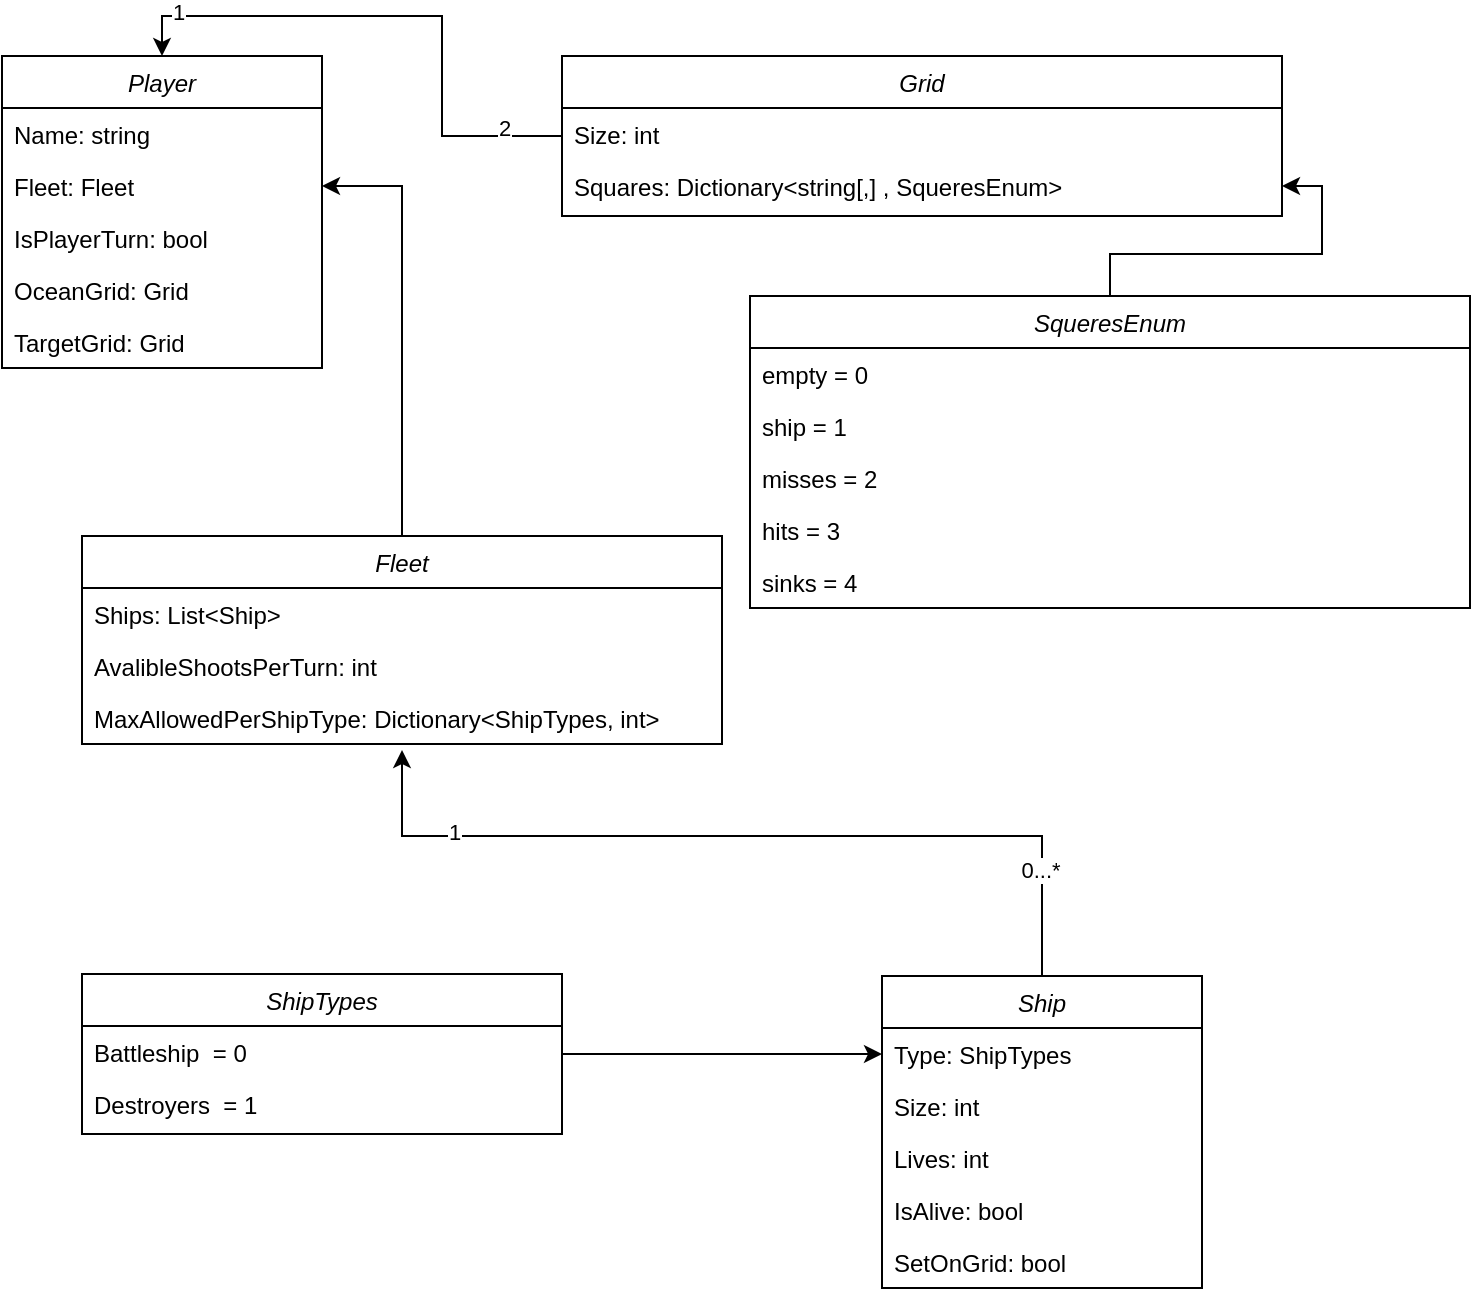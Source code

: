 <mxfile version="21.5.0" type="device">
  <diagram id="C5RBs43oDa-KdzZeNtuy" name="Page-1">
    <mxGraphModel dx="2074" dy="1162" grid="1" gridSize="10" guides="1" tooltips="1" connect="1" arrows="1" fold="1" page="1" pageScale="1" pageWidth="827" pageHeight="1169" math="0" shadow="0">
      <root>
        <mxCell id="WIyWlLk6GJQsqaUBKTNV-0" />
        <mxCell id="WIyWlLk6GJQsqaUBKTNV-1" parent="WIyWlLk6GJQsqaUBKTNV-0" />
        <mxCell id="zkfFHV4jXpPFQw0GAbJ--0" value="Player" style="swimlane;fontStyle=2;align=center;verticalAlign=top;childLayout=stackLayout;horizontal=1;startSize=26;horizontalStack=0;resizeParent=1;resizeLast=0;collapsible=1;marginBottom=0;rounded=0;shadow=0;strokeWidth=1;" parent="WIyWlLk6GJQsqaUBKTNV-1" vertex="1">
          <mxGeometry x="40" y="80" width="160" height="156" as="geometry">
            <mxRectangle x="230" y="140" width="160" height="26" as="alternateBounds" />
          </mxGeometry>
        </mxCell>
        <mxCell id="zkfFHV4jXpPFQw0GAbJ--1" value="Name: string" style="text;align=left;verticalAlign=top;spacingLeft=4;spacingRight=4;overflow=hidden;rotatable=0;points=[[0,0.5],[1,0.5]];portConstraint=eastwest;" parent="zkfFHV4jXpPFQw0GAbJ--0" vertex="1">
          <mxGeometry y="26" width="160" height="26" as="geometry" />
        </mxCell>
        <mxCell id="zkfFHV4jXpPFQw0GAbJ--2" value="Fleet: Fleet" style="text;align=left;verticalAlign=top;spacingLeft=4;spacingRight=4;overflow=hidden;rotatable=0;points=[[0,0.5],[1,0.5]];portConstraint=eastwest;rounded=0;shadow=0;html=0;" parent="zkfFHV4jXpPFQw0GAbJ--0" vertex="1">
          <mxGeometry y="52" width="160" height="26" as="geometry" />
        </mxCell>
        <mxCell id="zkfFHV4jXpPFQw0GAbJ--3" value="IsPlayerTurn: bool" style="text;align=left;verticalAlign=top;spacingLeft=4;spacingRight=4;overflow=hidden;rotatable=0;points=[[0,0.5],[1,0.5]];portConstraint=eastwest;rounded=0;shadow=0;html=0;" parent="zkfFHV4jXpPFQw0GAbJ--0" vertex="1">
          <mxGeometry y="78" width="160" height="26" as="geometry" />
        </mxCell>
        <mxCell id="dhn_8ACEzhib1miOB9We-24" value="OceanGrid: Grid&#xa;" style="text;align=left;verticalAlign=top;spacingLeft=4;spacingRight=4;overflow=hidden;rotatable=0;points=[[0,0.5],[1,0.5]];portConstraint=eastwest;rounded=0;shadow=0;html=0;" parent="zkfFHV4jXpPFQw0GAbJ--0" vertex="1">
          <mxGeometry y="104" width="160" height="26" as="geometry" />
        </mxCell>
        <mxCell id="dhn_8ACEzhib1miOB9We-25" value="TargetGrid: Grid&#xa;" style="text;align=left;verticalAlign=top;spacingLeft=4;spacingRight=4;overflow=hidden;rotatable=0;points=[[0,0.5],[1,0.5]];portConstraint=eastwest;rounded=0;shadow=0;html=0;" parent="zkfFHV4jXpPFQw0GAbJ--0" vertex="1">
          <mxGeometry y="130" width="160" height="26" as="geometry" />
        </mxCell>
        <mxCell id="dhn_8ACEzhib1miOB9We-21" style="edgeStyle=orthogonalEdgeStyle;rounded=0;orthogonalLoop=1;jettySize=auto;html=1;entryX=0.497;entryY=1.115;entryDx=0;entryDy=0;entryPerimeter=0;" parent="WIyWlLk6GJQsqaUBKTNV-1" source="dhn_8ACEzhib1miOB9We-0" target="dhn_8ACEzhib1miOB9We-55" edge="1">
          <mxGeometry relative="1" as="geometry">
            <Array as="points">
              <mxPoint x="560" y="470" />
              <mxPoint x="240" y="470" />
            </Array>
          </mxGeometry>
        </mxCell>
        <mxCell id="dhn_8ACEzhib1miOB9We-22" value="1" style="edgeLabel;html=1;align=center;verticalAlign=middle;resizable=0;points=[];" parent="dhn_8ACEzhib1miOB9We-21" vertex="1" connectable="0">
          <mxGeometry x="0.677" y="-2" relative="1" as="geometry">
            <mxPoint as="offset" />
          </mxGeometry>
        </mxCell>
        <mxCell id="dhn_8ACEzhib1miOB9We-23" value="0...*" style="edgeLabel;html=1;align=center;verticalAlign=middle;resizable=0;points=[];" parent="dhn_8ACEzhib1miOB9We-21" vertex="1" connectable="0">
          <mxGeometry x="-0.754" y="1" relative="1" as="geometry">
            <mxPoint as="offset" />
          </mxGeometry>
        </mxCell>
        <mxCell id="dhn_8ACEzhib1miOB9We-0" value="Ship" style="swimlane;fontStyle=2;align=center;verticalAlign=top;childLayout=stackLayout;horizontal=1;startSize=26;horizontalStack=0;resizeParent=1;resizeLast=0;collapsible=1;marginBottom=0;rounded=0;shadow=0;strokeWidth=1;" parent="WIyWlLk6GJQsqaUBKTNV-1" vertex="1">
          <mxGeometry x="480" y="540" width="160" height="156" as="geometry">
            <mxRectangle x="230" y="140" width="160" height="26" as="alternateBounds" />
          </mxGeometry>
        </mxCell>
        <mxCell id="dhn_8ACEzhib1miOB9We-1" value="Type: ShipTypes" style="text;align=left;verticalAlign=top;spacingLeft=4;spacingRight=4;overflow=hidden;rotatable=0;points=[[0,0.5],[1,0.5]];portConstraint=eastwest;" parent="dhn_8ACEzhib1miOB9We-0" vertex="1">
          <mxGeometry y="26" width="160" height="26" as="geometry" />
        </mxCell>
        <mxCell id="dhn_8ACEzhib1miOB9We-2" value="Size: int" style="text;align=left;verticalAlign=top;spacingLeft=4;spacingRight=4;overflow=hidden;rotatable=0;points=[[0,0.5],[1,0.5]];portConstraint=eastwest;rounded=0;shadow=0;html=0;" parent="dhn_8ACEzhib1miOB9We-0" vertex="1">
          <mxGeometry y="52" width="160" height="26" as="geometry" />
        </mxCell>
        <mxCell id="dhn_8ACEzhib1miOB9We-3" value="Lives: int" style="text;align=left;verticalAlign=top;spacingLeft=4;spacingRight=4;overflow=hidden;rotatable=0;points=[[0,0.5],[1,0.5]];portConstraint=eastwest;rounded=0;shadow=0;html=0;" parent="dhn_8ACEzhib1miOB9We-0" vertex="1">
          <mxGeometry y="78" width="160" height="26" as="geometry" />
        </mxCell>
        <mxCell id="dhn_8ACEzhib1miOB9We-53" value="IsAlive: bool" style="text;align=left;verticalAlign=top;spacingLeft=4;spacingRight=4;overflow=hidden;rotatable=0;points=[[0,0.5],[1,0.5]];portConstraint=eastwest;rounded=0;shadow=0;html=0;" parent="dhn_8ACEzhib1miOB9We-0" vertex="1">
          <mxGeometry y="104" width="160" height="26" as="geometry" />
        </mxCell>
        <mxCell id="dhn_8ACEzhib1miOB9We-54" value="SetOnGrid: bool" style="text;align=left;verticalAlign=top;spacingLeft=4;spacingRight=4;overflow=hidden;rotatable=0;points=[[0,0.5],[1,0.5]];portConstraint=eastwest;rounded=0;shadow=0;html=0;" parent="dhn_8ACEzhib1miOB9We-0" vertex="1">
          <mxGeometry y="130" width="160" height="26" as="geometry" />
        </mxCell>
        <mxCell id="dhn_8ACEzhib1miOB9We-26" style="edgeStyle=orthogonalEdgeStyle;rounded=0;orthogonalLoop=1;jettySize=auto;html=1;entryX=0.5;entryY=0;entryDx=0;entryDy=0;" parent="WIyWlLk6GJQsqaUBKTNV-1" source="dhn_8ACEzhib1miOB9We-4" target="zkfFHV4jXpPFQw0GAbJ--0" edge="1">
          <mxGeometry relative="1" as="geometry" />
        </mxCell>
        <mxCell id="dhn_8ACEzhib1miOB9We-27" value="1" style="edgeLabel;html=1;align=center;verticalAlign=middle;resizable=0;points=[];" parent="dhn_8ACEzhib1miOB9We-26" vertex="1" connectable="0">
          <mxGeometry x="0.8" y="-2" relative="1" as="geometry">
            <mxPoint as="offset" />
          </mxGeometry>
        </mxCell>
        <mxCell id="dhn_8ACEzhib1miOB9We-29" value="2" style="edgeLabel;html=1;align=center;verticalAlign=middle;resizable=0;points=[];" parent="dhn_8ACEzhib1miOB9We-26" vertex="1" connectable="0">
          <mxGeometry x="-0.794" y="-4" relative="1" as="geometry">
            <mxPoint as="offset" />
          </mxGeometry>
        </mxCell>
        <mxCell id="dhn_8ACEzhib1miOB9We-4" value="Grid" style="swimlane;fontStyle=2;align=center;verticalAlign=top;childLayout=stackLayout;horizontal=1;startSize=26;horizontalStack=0;resizeParent=1;resizeLast=0;collapsible=1;marginBottom=0;rounded=0;shadow=0;strokeWidth=1;" parent="WIyWlLk6GJQsqaUBKTNV-1" vertex="1">
          <mxGeometry x="320" y="80" width="360" height="80" as="geometry">
            <mxRectangle x="230" y="140" width="160" height="26" as="alternateBounds" />
          </mxGeometry>
        </mxCell>
        <mxCell id="dhn_8ACEzhib1miOB9We-5" value="Size: int" style="text;align=left;verticalAlign=top;spacingLeft=4;spacingRight=4;overflow=hidden;rotatable=0;points=[[0,0.5],[1,0.5]];portConstraint=eastwest;" parent="dhn_8ACEzhib1miOB9We-4" vertex="1">
          <mxGeometry y="26" width="360" height="26" as="geometry" />
        </mxCell>
        <mxCell id="dhn_8ACEzhib1miOB9We-6" value="Squares: Dictionary&lt;string[,] , SqueresEnum&gt;" style="text;align=left;verticalAlign=top;spacingLeft=4;spacingRight=4;overflow=hidden;rotatable=0;points=[[0,0.5],[1,0.5]];portConstraint=eastwest;rounded=0;shadow=0;html=0;" parent="dhn_8ACEzhib1miOB9We-4" vertex="1">
          <mxGeometry y="52" width="360" height="26" as="geometry" />
        </mxCell>
        <mxCell id="dhn_8ACEzhib1miOB9We-20" style="edgeStyle=orthogonalEdgeStyle;rounded=0;orthogonalLoop=1;jettySize=auto;html=1;" parent="WIyWlLk6GJQsqaUBKTNV-1" source="dhn_8ACEzhib1miOB9We-8" target="zkfFHV4jXpPFQw0GAbJ--2" edge="1">
          <mxGeometry relative="1" as="geometry" />
        </mxCell>
        <mxCell id="dhn_8ACEzhib1miOB9We-8" value="Fleet" style="swimlane;fontStyle=2;align=center;verticalAlign=top;childLayout=stackLayout;horizontal=1;startSize=26;horizontalStack=0;resizeParent=1;resizeLast=0;collapsible=1;marginBottom=0;rounded=0;shadow=0;strokeWidth=1;" parent="WIyWlLk6GJQsqaUBKTNV-1" vertex="1">
          <mxGeometry x="80" y="320" width="320" height="104" as="geometry">
            <mxRectangle x="230" y="140" width="160" height="26" as="alternateBounds" />
          </mxGeometry>
        </mxCell>
        <mxCell id="dhn_8ACEzhib1miOB9We-9" value="Ships: List&lt;Ship&gt;" style="text;align=left;verticalAlign=top;spacingLeft=4;spacingRight=4;overflow=hidden;rotatable=0;points=[[0,0.5],[1,0.5]];portConstraint=eastwest;" parent="dhn_8ACEzhib1miOB9We-8" vertex="1">
          <mxGeometry y="26" width="320" height="26" as="geometry" />
        </mxCell>
        <mxCell id="dhn_8ACEzhib1miOB9We-11" value="AvalibleShootsPerTurn: int" style="text;align=left;verticalAlign=top;spacingLeft=4;spacingRight=4;overflow=hidden;rotatable=0;points=[[0,0.5],[1,0.5]];portConstraint=eastwest;rounded=0;shadow=0;html=0;" parent="dhn_8ACEzhib1miOB9We-8" vertex="1">
          <mxGeometry y="52" width="320" height="26" as="geometry" />
        </mxCell>
        <mxCell id="dhn_8ACEzhib1miOB9We-55" value="MaxAllowedPerShipType: Dictionary&lt;ShipTypes, int&gt;" style="text;align=left;verticalAlign=top;spacingLeft=4;spacingRight=4;overflow=hidden;rotatable=0;points=[[0,0.5],[1,0.5]];portConstraint=eastwest;rounded=0;shadow=0;html=0;" parent="dhn_8ACEzhib1miOB9We-8" vertex="1">
          <mxGeometry y="78" width="320" height="26" as="geometry" />
        </mxCell>
        <mxCell id="dhn_8ACEzhib1miOB9We-57" style="edgeStyle=orthogonalEdgeStyle;rounded=0;orthogonalLoop=1;jettySize=auto;html=1;" parent="WIyWlLk6GJQsqaUBKTNV-1" source="dhn_8ACEzhib1miOB9We-40" target="dhn_8ACEzhib1miOB9We-6" edge="1">
          <mxGeometry relative="1" as="geometry" />
        </mxCell>
        <mxCell id="dhn_8ACEzhib1miOB9We-40" value="SqueresEnum" style="swimlane;fontStyle=2;align=center;verticalAlign=top;childLayout=stackLayout;horizontal=1;startSize=26;horizontalStack=0;resizeParent=1;resizeLast=0;collapsible=1;marginBottom=0;rounded=0;shadow=0;strokeWidth=1;" parent="WIyWlLk6GJQsqaUBKTNV-1" vertex="1">
          <mxGeometry x="414" y="200" width="360" height="156" as="geometry">
            <mxRectangle x="230" y="140" width="160" height="26" as="alternateBounds" />
          </mxGeometry>
        </mxCell>
        <mxCell id="dhn_8ACEzhib1miOB9We-41" value="empty = 0&#xa;" style="text;align=left;verticalAlign=top;spacingLeft=4;spacingRight=4;overflow=hidden;rotatable=0;points=[[0,0.5],[1,0.5]];portConstraint=eastwest;" parent="dhn_8ACEzhib1miOB9We-40" vertex="1">
          <mxGeometry y="26" width="360" height="26" as="geometry" />
        </mxCell>
        <mxCell id="dhn_8ACEzhib1miOB9We-43" value="ship = 1&#xa;" style="text;align=left;verticalAlign=top;spacingLeft=4;spacingRight=4;overflow=hidden;rotatable=0;points=[[0,0.5],[1,0.5]];portConstraint=eastwest;" parent="dhn_8ACEzhib1miOB9We-40" vertex="1">
          <mxGeometry y="52" width="360" height="26" as="geometry" />
        </mxCell>
        <mxCell id="dhn_8ACEzhib1miOB9We-44" value="misses = 2&#xa;" style="text;align=left;verticalAlign=top;spacingLeft=4;spacingRight=4;overflow=hidden;rotatable=0;points=[[0,0.5],[1,0.5]];portConstraint=eastwest;" parent="dhn_8ACEzhib1miOB9We-40" vertex="1">
          <mxGeometry y="78" width="360" height="26" as="geometry" />
        </mxCell>
        <mxCell id="dhn_8ACEzhib1miOB9We-45" value="hits = 3&#xa;" style="text;align=left;verticalAlign=top;spacingLeft=4;spacingRight=4;overflow=hidden;rotatable=0;points=[[0,0.5],[1,0.5]];portConstraint=eastwest;" parent="dhn_8ACEzhib1miOB9We-40" vertex="1">
          <mxGeometry y="104" width="360" height="26" as="geometry" />
        </mxCell>
        <mxCell id="dhn_8ACEzhib1miOB9We-46" value="sinks = 4&#xa;" style="text;align=left;verticalAlign=top;spacingLeft=4;spacingRight=4;overflow=hidden;rotatable=0;points=[[0,0.5],[1,0.5]];portConstraint=eastwest;" parent="dhn_8ACEzhib1miOB9We-40" vertex="1">
          <mxGeometry y="130" width="360" height="26" as="geometry" />
        </mxCell>
        <mxCell id="dhn_8ACEzhib1miOB9We-56" style="edgeStyle=orthogonalEdgeStyle;rounded=0;orthogonalLoop=1;jettySize=auto;html=1;" parent="WIyWlLk6GJQsqaUBKTNV-1" source="dhn_8ACEzhib1miOB9We-47" target="dhn_8ACEzhib1miOB9We-1" edge="1">
          <mxGeometry relative="1" as="geometry" />
        </mxCell>
        <mxCell id="dhn_8ACEzhib1miOB9We-47" value="ShipTypes" style="swimlane;fontStyle=2;align=center;verticalAlign=top;childLayout=stackLayout;horizontal=1;startSize=26;horizontalStack=0;resizeParent=1;resizeLast=0;collapsible=1;marginBottom=0;rounded=0;shadow=0;strokeWidth=1;" parent="WIyWlLk6GJQsqaUBKTNV-1" vertex="1">
          <mxGeometry x="80" y="539" width="240" height="80" as="geometry">
            <mxRectangle x="230" y="140" width="160" height="26" as="alternateBounds" />
          </mxGeometry>
        </mxCell>
        <mxCell id="dhn_8ACEzhib1miOB9We-48" value="Battleship  = 0&#xa;" style="text;align=left;verticalAlign=top;spacingLeft=4;spacingRight=4;overflow=hidden;rotatable=0;points=[[0,0.5],[1,0.5]];portConstraint=eastwest;" parent="dhn_8ACEzhib1miOB9We-47" vertex="1">
          <mxGeometry y="26" width="240" height="26" as="geometry" />
        </mxCell>
        <mxCell id="dhn_8ACEzhib1miOB9We-49" value="Destroyers  = 1&#xa;" style="text;align=left;verticalAlign=top;spacingLeft=4;spacingRight=4;overflow=hidden;rotatable=0;points=[[0,0.5],[1,0.5]];portConstraint=eastwest;" parent="dhn_8ACEzhib1miOB9We-47" vertex="1">
          <mxGeometry y="52" width="240" height="26" as="geometry" />
        </mxCell>
      </root>
    </mxGraphModel>
  </diagram>
</mxfile>
